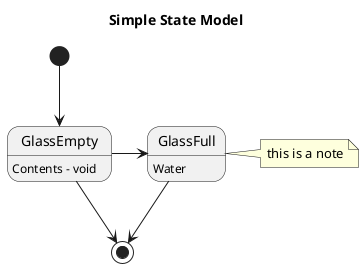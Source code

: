 @startuml

title Simple State Model
[*] --> GlassEmpty
GlassEmpty --> [*]
GlassEmpty : Contents - void

GlassEmpty -> GlassFull
GlassFull : Water
GlassFull --> [*]

note right
this is a note
end note

@enduml